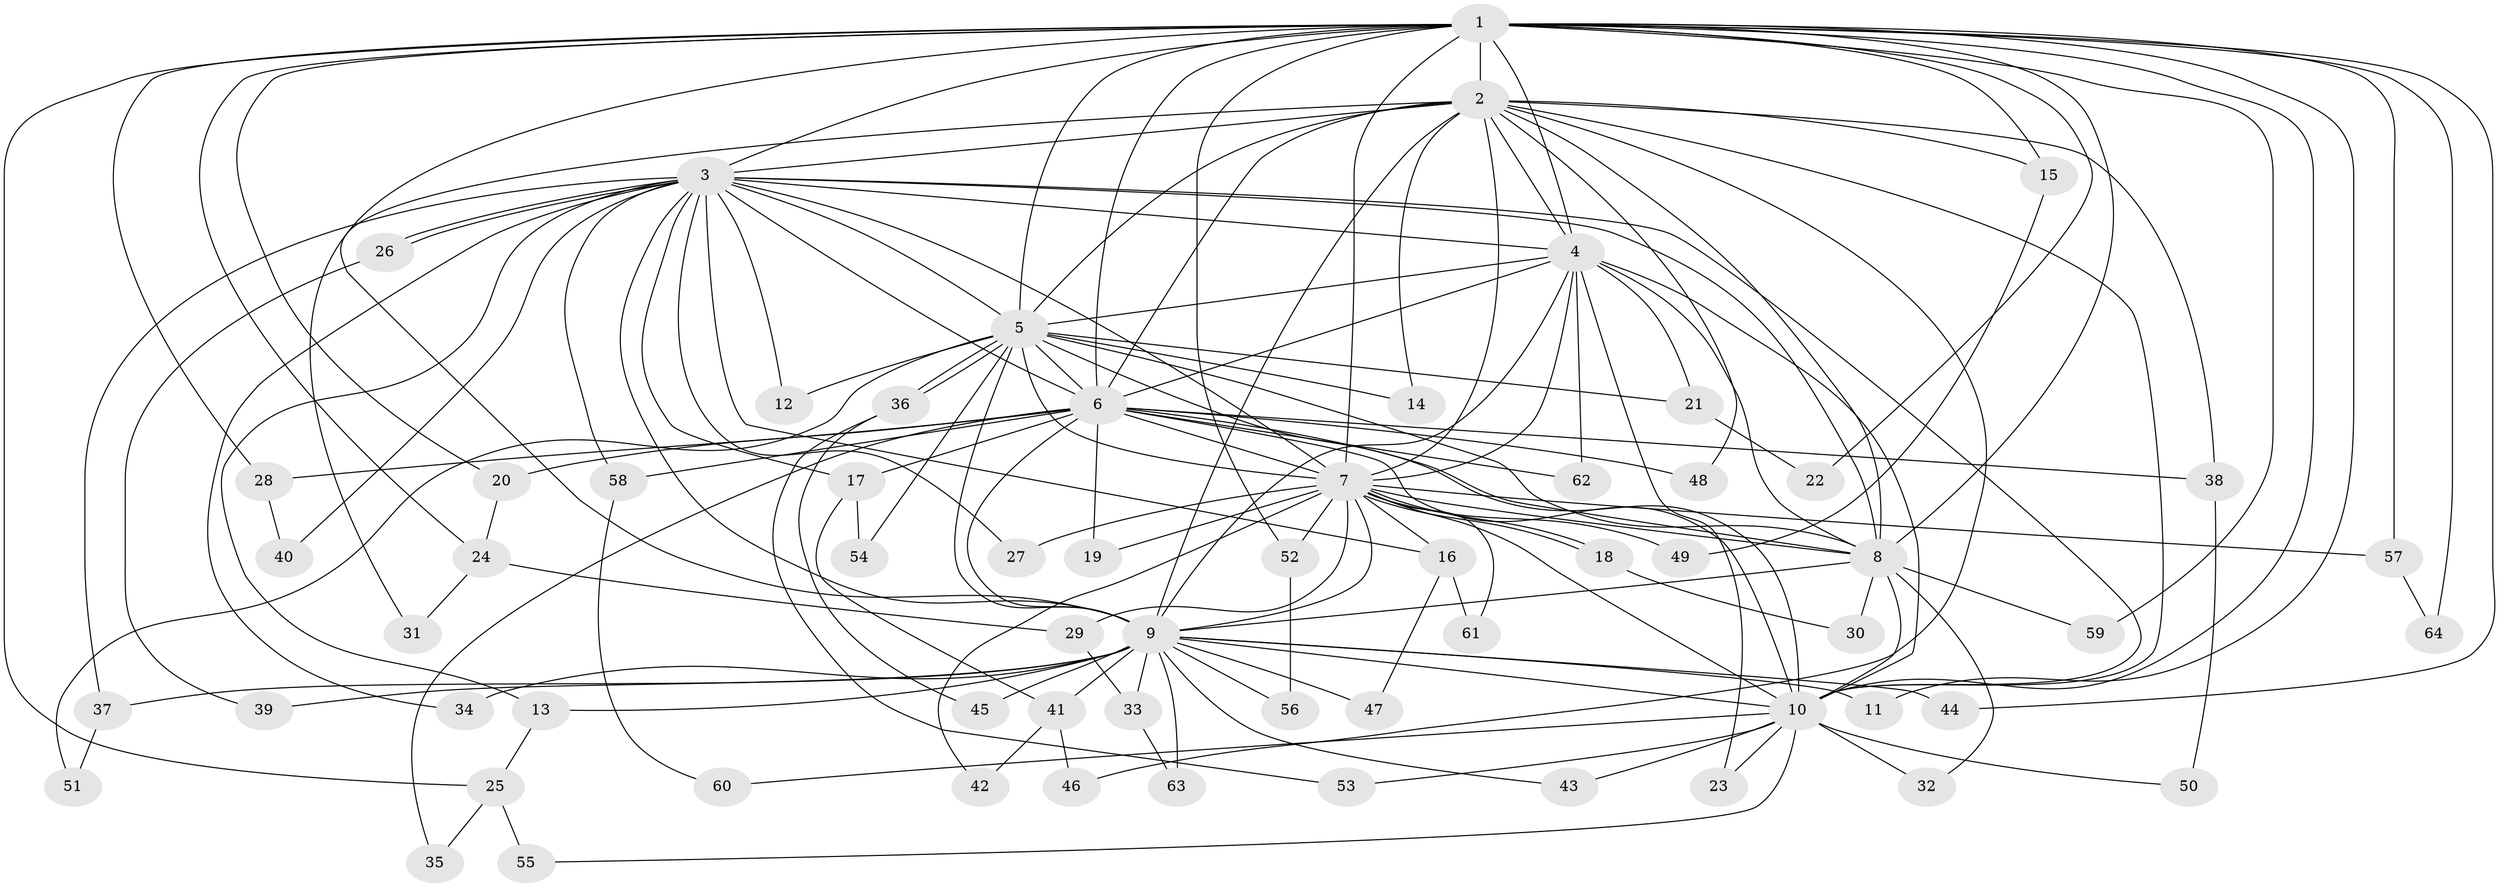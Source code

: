 // Generated by graph-tools (version 1.1) at 2025/25/03/09/25 03:25:40]
// undirected, 64 vertices, 153 edges
graph export_dot {
graph [start="1"]
  node [color=gray90,style=filled];
  1;
  2;
  3;
  4;
  5;
  6;
  7;
  8;
  9;
  10;
  11;
  12;
  13;
  14;
  15;
  16;
  17;
  18;
  19;
  20;
  21;
  22;
  23;
  24;
  25;
  26;
  27;
  28;
  29;
  30;
  31;
  32;
  33;
  34;
  35;
  36;
  37;
  38;
  39;
  40;
  41;
  42;
  43;
  44;
  45;
  46;
  47;
  48;
  49;
  50;
  51;
  52;
  53;
  54;
  55;
  56;
  57;
  58;
  59;
  60;
  61;
  62;
  63;
  64;
  1 -- 2;
  1 -- 3;
  1 -- 4;
  1 -- 5;
  1 -- 6;
  1 -- 7;
  1 -- 8;
  1 -- 9;
  1 -- 10;
  1 -- 11;
  1 -- 15;
  1 -- 20;
  1 -- 22;
  1 -- 24;
  1 -- 25;
  1 -- 28;
  1 -- 44;
  1 -- 52;
  1 -- 57;
  1 -- 59;
  1 -- 64;
  2 -- 3;
  2 -- 4;
  2 -- 5;
  2 -- 6;
  2 -- 7;
  2 -- 8;
  2 -- 9;
  2 -- 10;
  2 -- 14;
  2 -- 15;
  2 -- 31;
  2 -- 38;
  2 -- 46;
  2 -- 48;
  3 -- 4;
  3 -- 5;
  3 -- 6;
  3 -- 7;
  3 -- 8;
  3 -- 9;
  3 -- 10;
  3 -- 12;
  3 -- 13;
  3 -- 16;
  3 -- 17;
  3 -- 26;
  3 -- 26;
  3 -- 27;
  3 -- 34;
  3 -- 37;
  3 -- 40;
  3 -- 58;
  4 -- 5;
  4 -- 6;
  4 -- 7;
  4 -- 8;
  4 -- 9;
  4 -- 10;
  4 -- 21;
  4 -- 23;
  4 -- 62;
  5 -- 6;
  5 -- 7;
  5 -- 8;
  5 -- 9;
  5 -- 10;
  5 -- 12;
  5 -- 14;
  5 -- 21;
  5 -- 36;
  5 -- 36;
  5 -- 51;
  5 -- 54;
  6 -- 7;
  6 -- 8;
  6 -- 9;
  6 -- 10;
  6 -- 17;
  6 -- 19;
  6 -- 20;
  6 -- 28;
  6 -- 35;
  6 -- 38;
  6 -- 48;
  6 -- 58;
  6 -- 62;
  7 -- 8;
  7 -- 9;
  7 -- 10;
  7 -- 16;
  7 -- 18;
  7 -- 18;
  7 -- 19;
  7 -- 27;
  7 -- 29;
  7 -- 42;
  7 -- 49;
  7 -- 52;
  7 -- 57;
  7 -- 61;
  8 -- 9;
  8 -- 10;
  8 -- 30;
  8 -- 32;
  8 -- 59;
  9 -- 10;
  9 -- 11;
  9 -- 13;
  9 -- 33;
  9 -- 34;
  9 -- 37;
  9 -- 39;
  9 -- 41;
  9 -- 43;
  9 -- 44;
  9 -- 45;
  9 -- 47;
  9 -- 56;
  9 -- 63;
  10 -- 23;
  10 -- 32;
  10 -- 43;
  10 -- 50;
  10 -- 53;
  10 -- 55;
  10 -- 60;
  13 -- 25;
  15 -- 49;
  16 -- 47;
  16 -- 61;
  17 -- 41;
  17 -- 54;
  18 -- 30;
  20 -- 24;
  21 -- 22;
  24 -- 29;
  24 -- 31;
  25 -- 35;
  25 -- 55;
  26 -- 39;
  28 -- 40;
  29 -- 33;
  33 -- 63;
  36 -- 45;
  36 -- 53;
  37 -- 51;
  38 -- 50;
  41 -- 42;
  41 -- 46;
  52 -- 56;
  57 -- 64;
  58 -- 60;
}
